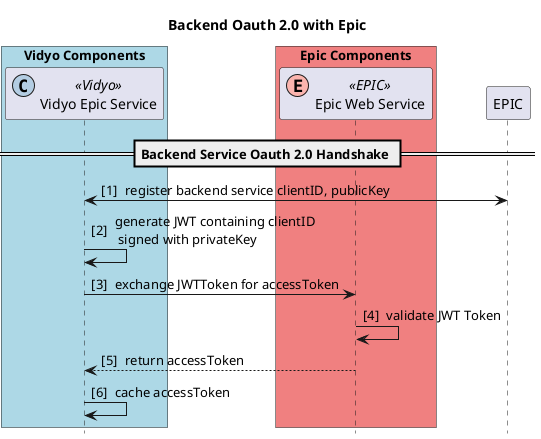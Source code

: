 @startuml
title "Backend Oauth 2.0 with Epic"
hide footbox
hide unlinked

autonumber "[0] "

box "User" #LightGreen
participant "Patient" as Patient << (U, #ccebc5) user >>
participant "Browser" as Browser << (U, #ccebc5) user >>
end box

box "Vidyo Components" #LightBlue
participant "Vidyo Epic Service" as VidyoEpicService << (C, #b3cde3) Vidyo >>
participant "Portal" as Portal << (C, #b3cde3) Vidyo >>
participant "Portal Database/Query Parameter Service" as PortalDB << (C, #b3cde3) Vidyo >>
participant "VidyoConnect App" as VidyoConnect << (C, #b3cde3  ) Vidyo >>
end box

box "Epic Components" #LightCoral
participant "My Chart" as Epic << (E, #fbb4ae) EPIC >>
participant "Epic Web Service" as EPS << (E, #fbb4ae) EPIC >>
end box

==Backend Service Oauth 2.0 Handshake ==
VidyoEpicService<->EPIC : register backend service clientID, publicKey
VidyoEpicService->VidyoEpicService : generate JWT containing clientID \n signed with privateKey
VidyoEpicService->EPS : exchange JWTToken for accessToken 
EPS->EPS : validate JWT Token
VidyoEpicService<--EPS : return accessToken
VidyoEpicService->VidyoEpicService : cache accessToken

@enduml